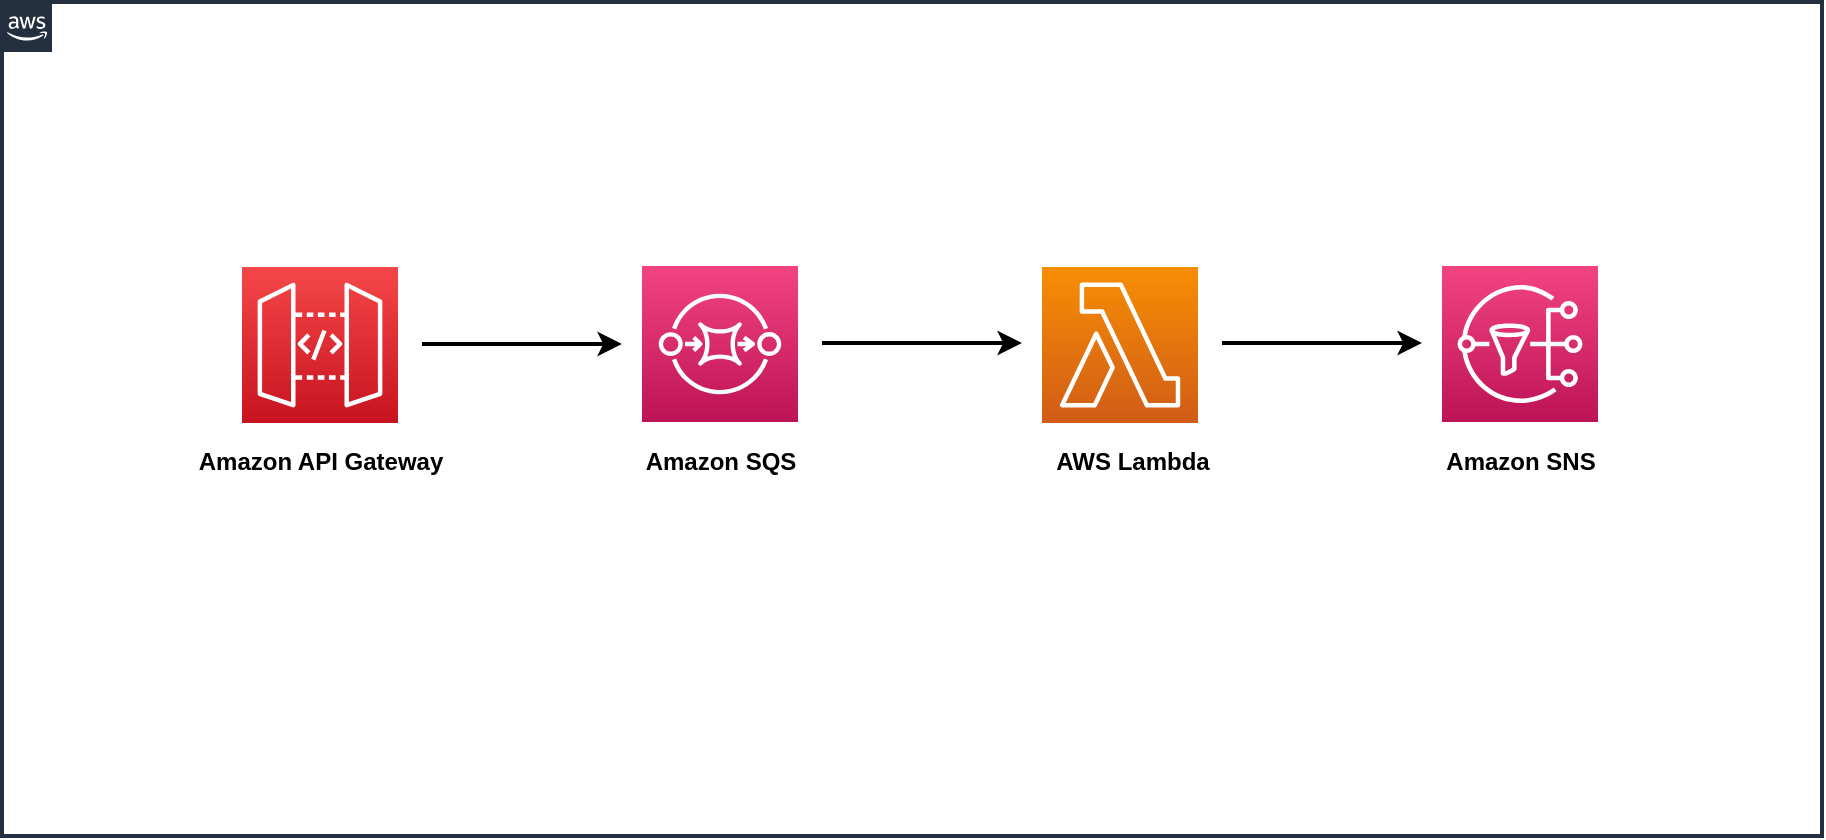 <mxfile version="12.4.8" type="device"><diagram id="UwB16X4BBPhkolJkuNVl" name="Page-1"><mxGraphModel dx="1220" dy="795" grid="1" gridSize="10" guides="1" tooltips="1" connect="1" arrows="1" fold="1" page="1" pageScale="1" pageWidth="850" pageHeight="1100" math="0" shadow="0"><root><mxCell id="0"/><mxCell id="1" parent="0"/><mxCell id="kFYHCgTPKZrTZENhFQ1q-6" value="" style="outlineConnect=0;fontColor=#232F3E;gradientColor=#F54749;gradientDirection=north;fillColor=#C7131F;strokeColor=#ffffff;dashed=0;verticalLabelPosition=bottom;verticalAlign=top;align=center;html=1;fontSize=12;fontStyle=0;aspect=fixed;shape=mxgraph.aws4.resourceIcon;resIcon=mxgraph.aws4.api_gateway;" vertex="1" parent="1"><mxGeometry x="200" y="242.5" width="78" height="78" as="geometry"/></mxCell><mxCell id="kFYHCgTPKZrTZENhFQ1q-7" value="" style="outlineConnect=0;fontColor=#232F3E;gradientColor=#F34482;gradientDirection=north;fillColor=#BC1356;strokeColor=#ffffff;dashed=0;verticalLabelPosition=bottom;verticalAlign=top;align=center;html=1;fontSize=12;fontStyle=0;aspect=fixed;shape=mxgraph.aws4.resourceIcon;resIcon=mxgraph.aws4.sqs;" vertex="1" parent="1"><mxGeometry x="400" y="242" width="78" height="78" as="geometry"/></mxCell><mxCell id="kFYHCgTPKZrTZENhFQ1q-9" value="" style="outlineConnect=0;fontColor=#232F3E;gradientColor=#F78E04;gradientDirection=north;fillColor=#D05C17;strokeColor=#ffffff;dashed=0;verticalLabelPosition=bottom;verticalAlign=top;align=center;html=1;fontSize=12;fontStyle=0;aspect=fixed;shape=mxgraph.aws4.resourceIcon;resIcon=mxgraph.aws4.lambda;" vertex="1" parent="1"><mxGeometry x="600" y="242.5" width="78" height="78" as="geometry"/></mxCell><mxCell id="kFYHCgTPKZrTZENhFQ1q-10" value="" style="outlineConnect=0;fontColor=#232F3E;gradientColor=#F34482;gradientDirection=north;fillColor=#BC1356;strokeColor=#ffffff;dashed=0;verticalLabelPosition=bottom;verticalAlign=top;align=center;html=1;fontSize=12;fontStyle=0;aspect=fixed;shape=mxgraph.aws4.resourceIcon;resIcon=mxgraph.aws4.sns;" vertex="1" parent="1"><mxGeometry x="800" y="242" width="78" height="78" as="geometry"/></mxCell><mxCell id="kFYHCgTPKZrTZENhFQ1q-13" value="" style="endArrow=classic;html=1;strokeWidth=2;" edge="1" parent="1"><mxGeometry width="50" height="50" relative="1" as="geometry"><mxPoint x="290" y="281" as="sourcePoint"/><mxPoint x="390" y="281" as="targetPoint"/></mxGeometry></mxCell><mxCell id="kFYHCgTPKZrTZENhFQ1q-14" value="" style="endArrow=classic;html=1;strokeWidth=2;" edge="1" parent="1"><mxGeometry width="50" height="50" relative="1" as="geometry"><mxPoint x="490" y="280.5" as="sourcePoint"/><mxPoint x="590" y="280.5" as="targetPoint"/></mxGeometry></mxCell><mxCell id="kFYHCgTPKZrTZENhFQ1q-15" value="" style="endArrow=classic;html=1;strokeWidth=2;" edge="1" parent="1"><mxGeometry width="50" height="50" relative="1" as="geometry"><mxPoint x="690" y="280.5" as="sourcePoint"/><mxPoint x="790" y="280.5" as="targetPoint"/></mxGeometry></mxCell><mxCell id="kFYHCgTPKZrTZENhFQ1q-18" value="Amazon API Gateway" style="text;html=1;align=center;verticalAlign=middle;resizable=0;points=[];autosize=1;fontStyle=1" vertex="1" parent="1"><mxGeometry x="169" y="330" width="140" height="20" as="geometry"/></mxCell><mxCell id="kFYHCgTPKZrTZENhFQ1q-20" value="Amazon SQS" style="text;html=1;align=center;verticalAlign=middle;resizable=0;points=[];autosize=1;fontStyle=1" vertex="1" parent="1"><mxGeometry x="394" y="330" width="90" height="20" as="geometry"/></mxCell><mxCell id="kFYHCgTPKZrTZENhFQ1q-21" value="Amazon SNS" style="text;html=1;align=center;verticalAlign=middle;resizable=0;points=[];autosize=1;fontStyle=1" vertex="1" parent="1"><mxGeometry x="794" y="330" width="90" height="20" as="geometry"/></mxCell><mxCell id="kFYHCgTPKZrTZENhFQ1q-22" value="AWS Lambda" style="text;html=1;align=center;verticalAlign=middle;resizable=0;points=[];autosize=1;fontStyle=1" vertex="1" parent="1"><mxGeometry x="600" y="330" width="90" height="20" as="geometry"/></mxCell><mxCell id="kFYHCgTPKZrTZENhFQ1q-23" value="" style="points=[[0,0],[0.25,0],[0.5,0],[0.75,0],[1,0],[1,0.25],[1,0.5],[1,0.75],[1,1],[0.75,1],[0.5,1],[0.25,1],[0,1],[0,0.75],[0,0.5],[0,0.25]];outlineConnect=0;gradientColor=none;html=1;whiteSpace=wrap;fontSize=12;fontStyle=0;shape=mxgraph.aws4.group;grIcon=mxgraph.aws4.group_aws_cloud_alt;strokeColor=#232F3E;fillColor=none;verticalAlign=top;align=left;spacingLeft=30;fontColor=#232F3E;dashed=0;strokeWidth=2;" vertex="1" parent="1"><mxGeometry x="80" y="110" width="910" height="417" as="geometry"/></mxCell></root></mxGraphModel></diagram></mxfile>